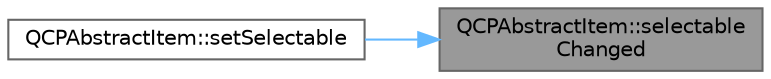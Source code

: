 digraph "QCPAbstractItem::selectableChanged"
{
 // LATEX_PDF_SIZE
  bgcolor="transparent";
  edge [fontname=Helvetica,fontsize=10,labelfontname=Helvetica,labelfontsize=10];
  node [fontname=Helvetica,fontsize=10,shape=box,height=0.2,width=0.4];
  rankdir="RL";
  Node1 [label="QCPAbstractItem::selectable\lChanged",height=0.2,width=0.4,color="gray40", fillcolor="grey60", style="filled", fontcolor="black",tooltip=" "];
  Node1 -> Node2 [dir="back",color="steelblue1",style="solid"];
  Node2 [label="QCPAbstractItem::setSelectable",height=0.2,width=0.4,color="grey40", fillcolor="white", style="filled",URL="$class_q_c_p_abstract_item.html#a8a8e32a55bc478b849756a78c2d87fd2",tooltip=" "];
}
